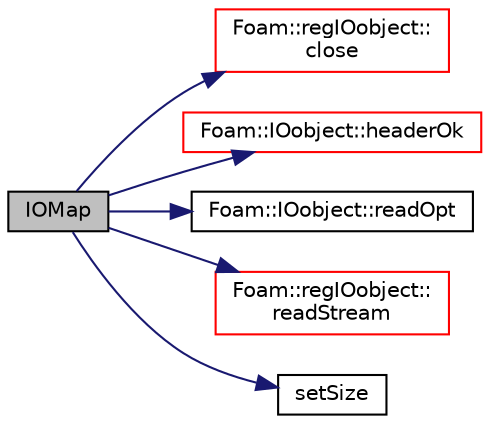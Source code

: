 digraph "IOMap"
{
  bgcolor="transparent";
  edge [fontname="Helvetica",fontsize="10",labelfontname="Helvetica",labelfontsize="10"];
  node [fontname="Helvetica",fontsize="10",shape=record];
  rankdir="LR";
  Node1 [label="IOMap",height=0.2,width=0.4,color="black", fillcolor="grey75", style="filled", fontcolor="black"];
  Node1 -> Node2 [color="midnightblue",fontsize="10",style="solid",fontname="Helvetica"];
  Node2 [label="Foam::regIOobject::\lclose",height=0.2,width=0.4,color="red",URL="$a02134.html#a5ae591df94fc66ccb85cbb6565368bca",tooltip="Close Istream. "];
  Node1 -> Node3 [color="midnightblue",fontsize="10",style="solid",fontname="Helvetica"];
  Node3 [label="Foam::IOobject::headerOk",height=0.2,width=0.4,color="red",URL="$a01170.html#a9d4879c850ce41d945ff77e788de3a23",tooltip="Read and check header info. "];
  Node1 -> Node4 [color="midnightblue",fontsize="10",style="solid",fontname="Helvetica"];
  Node4 [label="Foam::IOobject::readOpt",height=0.2,width=0.4,color="black",URL="$a01170.html#af3c10cbbefc4d1d63d9dbe411d9701ec"];
  Node1 -> Node5 [color="midnightblue",fontsize="10",style="solid",fontname="Helvetica"];
  Node5 [label="Foam::regIOobject::\lreadStream",height=0.2,width=0.4,color="red",URL="$a02134.html#a1cab0be4cd0a737bfcdd4e43a032d3fd",tooltip="Return Istream and check object type against that given. "];
  Node1 -> Node6 [color="midnightblue",fontsize="10",style="solid",fontname="Helvetica"];
  Node6 [label="setSize",height=0.2,width=0.4,color="black",URL="$a03883.html#a6f8d72476baf295a054f72dfbc9c61c3"];
}
